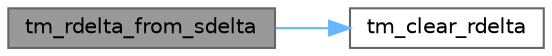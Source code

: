 digraph "tm_rdelta_from_sdelta"
{
 // INTERACTIVE_SVG=YES
 // LATEX_PDF_SIZE
  bgcolor="transparent";
  edge [fontname=Helvetica,fontsize=10,labelfontname=Helvetica,labelfontsize=10];
  node [fontname=Helvetica,fontsize=10,shape=box,height=0.2,width=0.4];
  rankdir="LR";
  Node1 [id="Node000001",label="tm_rdelta_from_sdelta",height=0.2,width=0.4,color="gray40", fillcolor="grey60", style="filled", fontcolor="black",tooltip="Convert a time difference in systick units into a real time difference."];
  Node1 -> Node2 [id="edge1_Node000001_Node000002",color="steelblue1",style="solid",tooltip=" "];
  Node2 [id="Node000002",label="tm_clear_rdelta",height=0.2,width=0.4,color="grey40", fillcolor="white", style="filled",URL="$time_8c.html#a56895961aa355ff23c287403e49833ac",tooltip="Clear a tm_rdelta_t instance."];
}
